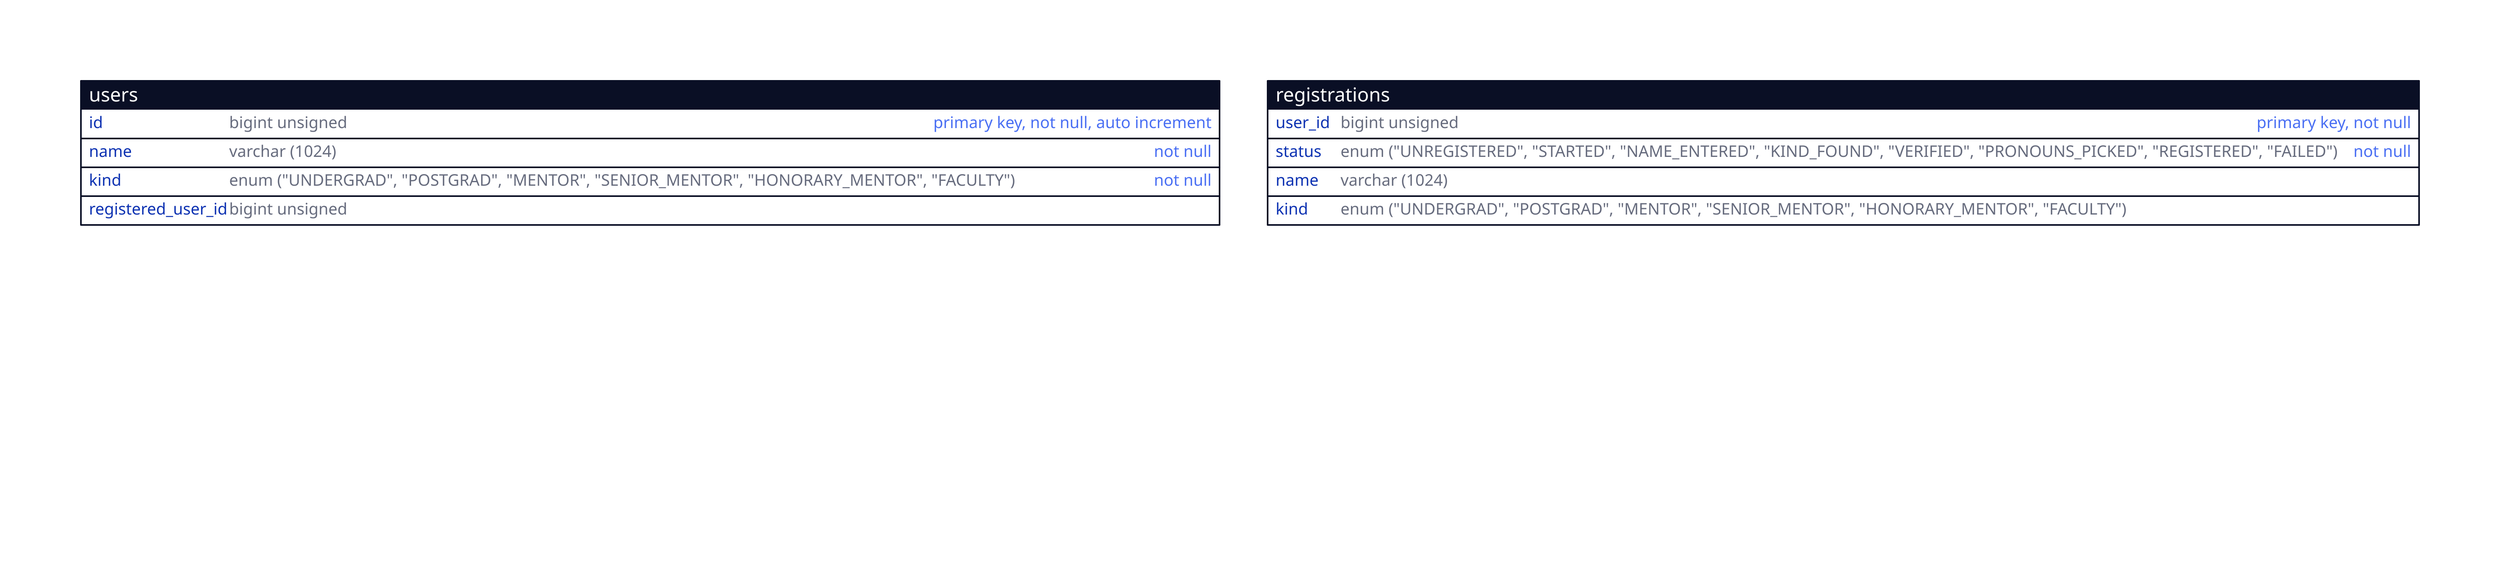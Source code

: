 about: |md
    # The User Database
    
    A brief overview of the tables of the MySQL database used for keeping track  
    of registered users and ongoing registrations.

    A whitelist of all valid users, registered or not, is maintained in the  
    `users` table. This stores each user's name, kind, and their associated  
    Discord user ID if they have completed registration.

    Every user gets an entry in the `registrations` table upon joining, which  
    keeps track of their state in the registration process. Once a user's name  
    and kind are confirmed, the `users` table is queried. If an unregistered  
    entry with a matching name and kind is found, the user is verified.
| {
    near: bottom-center
}

users: {
    shape: sql_table
    id: "bigint unsigned" {
        constraint: [
            "primary key";
            "not null";
            "auto increment";
        ]
    }
    name: "varchar (1024)" {
        constraint: [
            "not null";
        ]
    }
    kind: "enum (\"UNDERGRAD\", \"POSTGRAD\", \"MENTOR\", \"SENIOR_MENTOR\", \"HONORARY_MENTOR\", \"FACULTY\")" {
        constraint: [
            "not null";
        ]
    }
    registered_user_id: "bigint unsigned"
}

registrations: {
    shape: sql_table
    user_id: "bigint unsigned" {
        constraint: [
            "primary key";
            "not null";
        ]
    }
    status: "enum (\"UNREGISTERED\", \"STARTED\", \"NAME_ENTERED\", \"KIND_FOUND\", \"VERIFIED\", \"PRONOUNS_PICKED\", \"REGISTERED\", \"FAILED\")" {
        constraint: [
            "not null";
        ]
    }
    name: "varchar (1024)"
    kind: "enum (\"UNDERGRAD\", \"POSTGRAD\", \"MENTOR\", \"SENIOR_MENTOR\", \"HONORARY_MENTOR\", \"FACULTY\")"
}